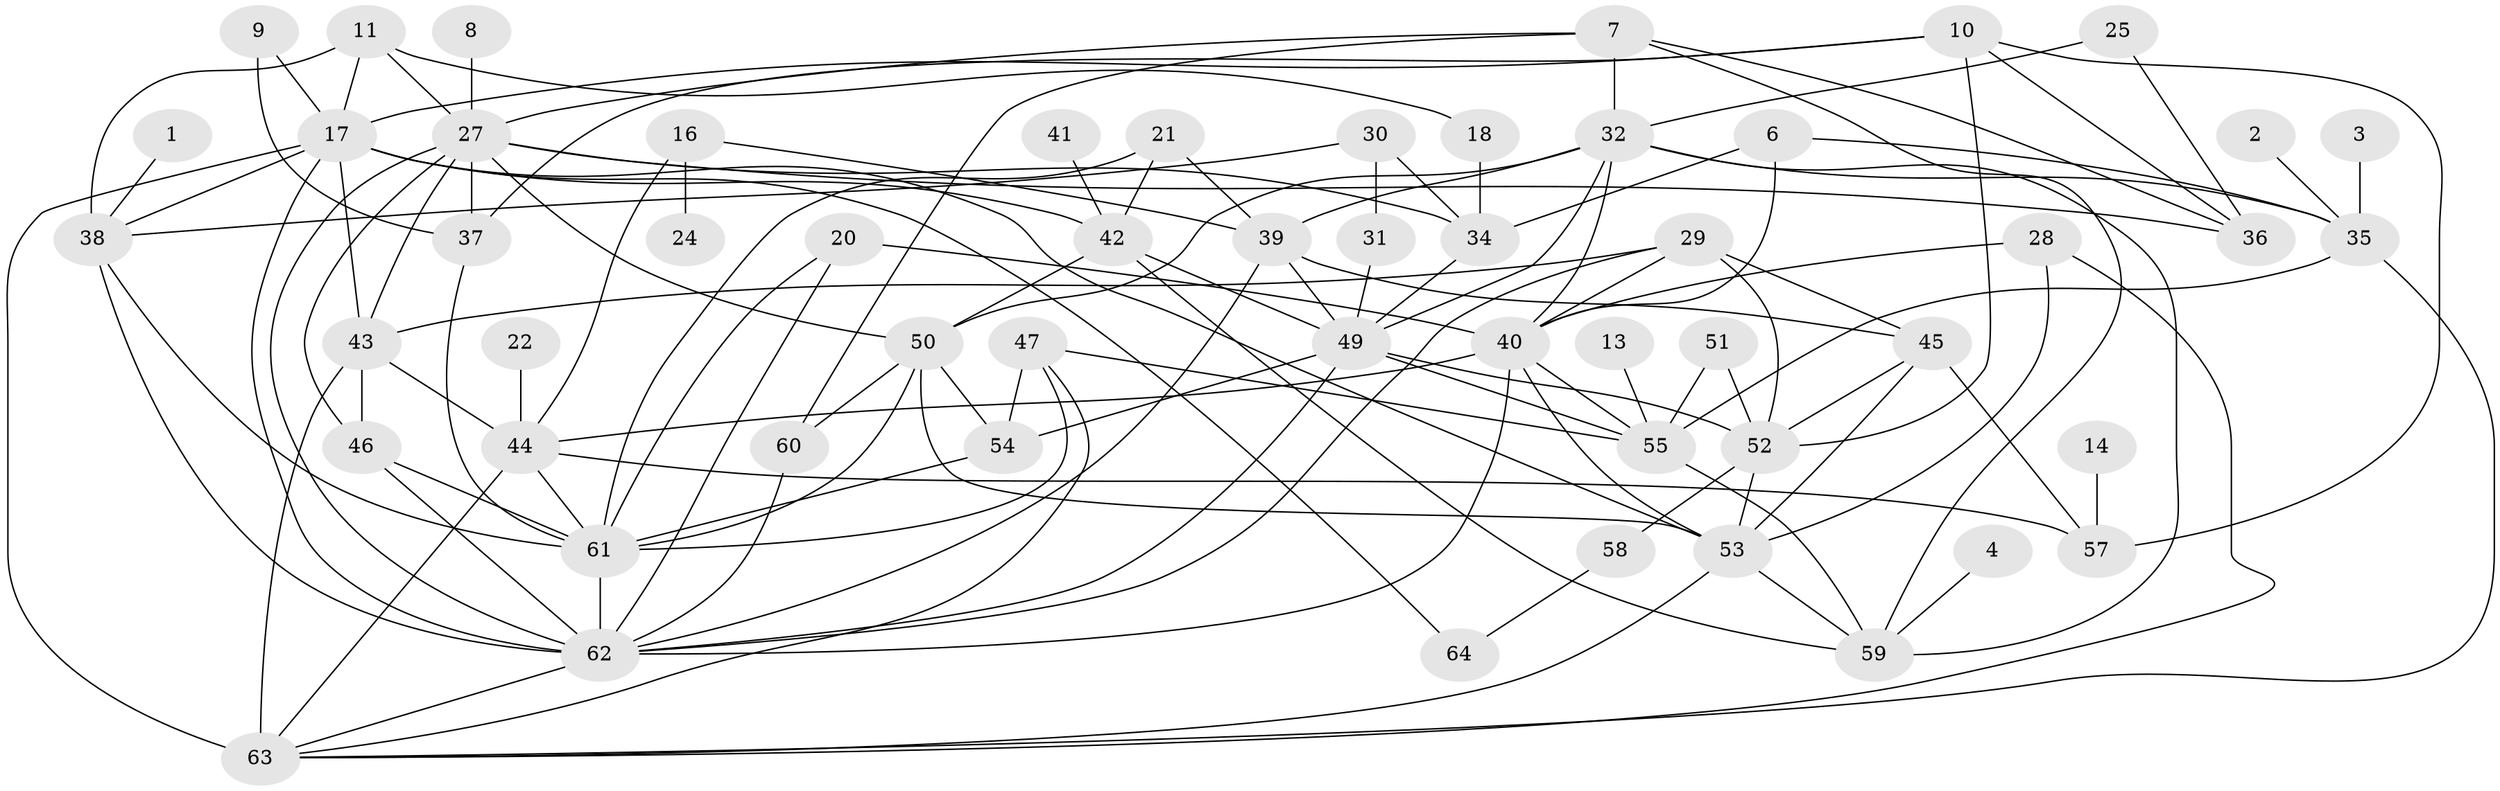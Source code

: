 // original degree distribution, {4: 0.1875, 2: 0.234375, 1: 0.125, 6: 0.0703125, 3: 0.1953125, 5: 0.0703125, 7: 0.03125, 0: 0.0703125, 8: 0.015625}
// Generated by graph-tools (version 1.1) at 2025/25/03/09/25 03:25:16]
// undirected, 55 vertices, 123 edges
graph export_dot {
graph [start="1"]
  node [color=gray90,style=filled];
  1;
  2;
  3;
  4;
  6;
  7;
  8;
  9;
  10;
  11;
  13;
  14;
  16;
  17;
  18;
  20;
  21;
  22;
  24;
  25;
  27;
  28;
  29;
  30;
  31;
  32;
  34;
  35;
  36;
  37;
  38;
  39;
  40;
  41;
  42;
  43;
  44;
  45;
  46;
  47;
  49;
  50;
  51;
  52;
  53;
  54;
  55;
  57;
  58;
  59;
  60;
  61;
  62;
  63;
  64;
  1 -- 38 [weight=1.0];
  2 -- 35 [weight=1.0];
  3 -- 35 [weight=1.0];
  4 -- 59 [weight=1.0];
  6 -- 34 [weight=1.0];
  6 -- 35 [weight=1.0];
  6 -- 40 [weight=1.0];
  7 -- 27 [weight=1.0];
  7 -- 32 [weight=1.0];
  7 -- 36 [weight=1.0];
  7 -- 59 [weight=1.0];
  7 -- 60 [weight=1.0];
  8 -- 27 [weight=1.0];
  9 -- 17 [weight=1.0];
  9 -- 37 [weight=1.0];
  10 -- 17 [weight=1.0];
  10 -- 36 [weight=1.0];
  10 -- 37 [weight=1.0];
  10 -- 52 [weight=1.0];
  10 -- 57 [weight=1.0];
  11 -- 17 [weight=1.0];
  11 -- 18 [weight=1.0];
  11 -- 27 [weight=1.0];
  11 -- 38 [weight=1.0];
  13 -- 55 [weight=1.0];
  14 -- 57 [weight=1.0];
  16 -- 24 [weight=1.0];
  16 -- 39 [weight=1.0];
  16 -- 44 [weight=1.0];
  17 -- 38 [weight=2.0];
  17 -- 42 [weight=1.0];
  17 -- 43 [weight=1.0];
  17 -- 53 [weight=1.0];
  17 -- 62 [weight=1.0];
  17 -- 63 [weight=3.0];
  17 -- 64 [weight=1.0];
  18 -- 34 [weight=1.0];
  20 -- 40 [weight=1.0];
  20 -- 61 [weight=1.0];
  20 -- 62 [weight=1.0];
  21 -- 39 [weight=1.0];
  21 -- 42 [weight=1.0];
  21 -- 61 [weight=1.0];
  22 -- 44 [weight=1.0];
  25 -- 32 [weight=1.0];
  25 -- 36 [weight=1.0];
  27 -- 34 [weight=1.0];
  27 -- 36 [weight=1.0];
  27 -- 37 [weight=1.0];
  27 -- 43 [weight=1.0];
  27 -- 46 [weight=1.0];
  27 -- 50 [weight=1.0];
  27 -- 62 [weight=1.0];
  28 -- 40 [weight=1.0];
  28 -- 53 [weight=1.0];
  28 -- 63 [weight=1.0];
  29 -- 40 [weight=1.0];
  29 -- 43 [weight=2.0];
  29 -- 45 [weight=1.0];
  29 -- 52 [weight=1.0];
  29 -- 62 [weight=1.0];
  30 -- 31 [weight=1.0];
  30 -- 34 [weight=1.0];
  30 -- 38 [weight=1.0];
  31 -- 49 [weight=1.0];
  32 -- 35 [weight=1.0];
  32 -- 39 [weight=1.0];
  32 -- 40 [weight=1.0];
  32 -- 49 [weight=1.0];
  32 -- 50 [weight=1.0];
  32 -- 59 [weight=1.0];
  34 -- 49 [weight=1.0];
  35 -- 55 [weight=1.0];
  35 -- 63 [weight=1.0];
  37 -- 61 [weight=1.0];
  38 -- 61 [weight=1.0];
  38 -- 62 [weight=2.0];
  39 -- 45 [weight=1.0];
  39 -- 49 [weight=1.0];
  39 -- 62 [weight=1.0];
  40 -- 44 [weight=1.0];
  40 -- 53 [weight=1.0];
  40 -- 55 [weight=1.0];
  40 -- 62 [weight=1.0];
  41 -- 42 [weight=1.0];
  42 -- 49 [weight=1.0];
  42 -- 50 [weight=1.0];
  42 -- 59 [weight=1.0];
  43 -- 44 [weight=1.0];
  43 -- 46 [weight=1.0];
  43 -- 63 [weight=2.0];
  44 -- 57 [weight=1.0];
  44 -- 61 [weight=1.0];
  44 -- 63 [weight=2.0];
  45 -- 52 [weight=1.0];
  45 -- 53 [weight=1.0];
  45 -- 57 [weight=1.0];
  46 -- 61 [weight=1.0];
  46 -- 62 [weight=1.0];
  47 -- 54 [weight=1.0];
  47 -- 55 [weight=1.0];
  47 -- 61 [weight=1.0];
  47 -- 63 [weight=1.0];
  49 -- 52 [weight=1.0];
  49 -- 54 [weight=1.0];
  49 -- 55 [weight=1.0];
  49 -- 62 [weight=1.0];
  50 -- 53 [weight=1.0];
  50 -- 54 [weight=1.0];
  50 -- 60 [weight=1.0];
  50 -- 61 [weight=1.0];
  51 -- 52 [weight=1.0];
  51 -- 55 [weight=1.0];
  52 -- 53 [weight=1.0];
  52 -- 58 [weight=1.0];
  53 -- 59 [weight=1.0];
  53 -- 63 [weight=1.0];
  54 -- 61 [weight=1.0];
  55 -- 59 [weight=1.0];
  58 -- 64 [weight=1.0];
  60 -- 62 [weight=1.0];
  61 -- 62 [weight=1.0];
  62 -- 63 [weight=1.0];
}
